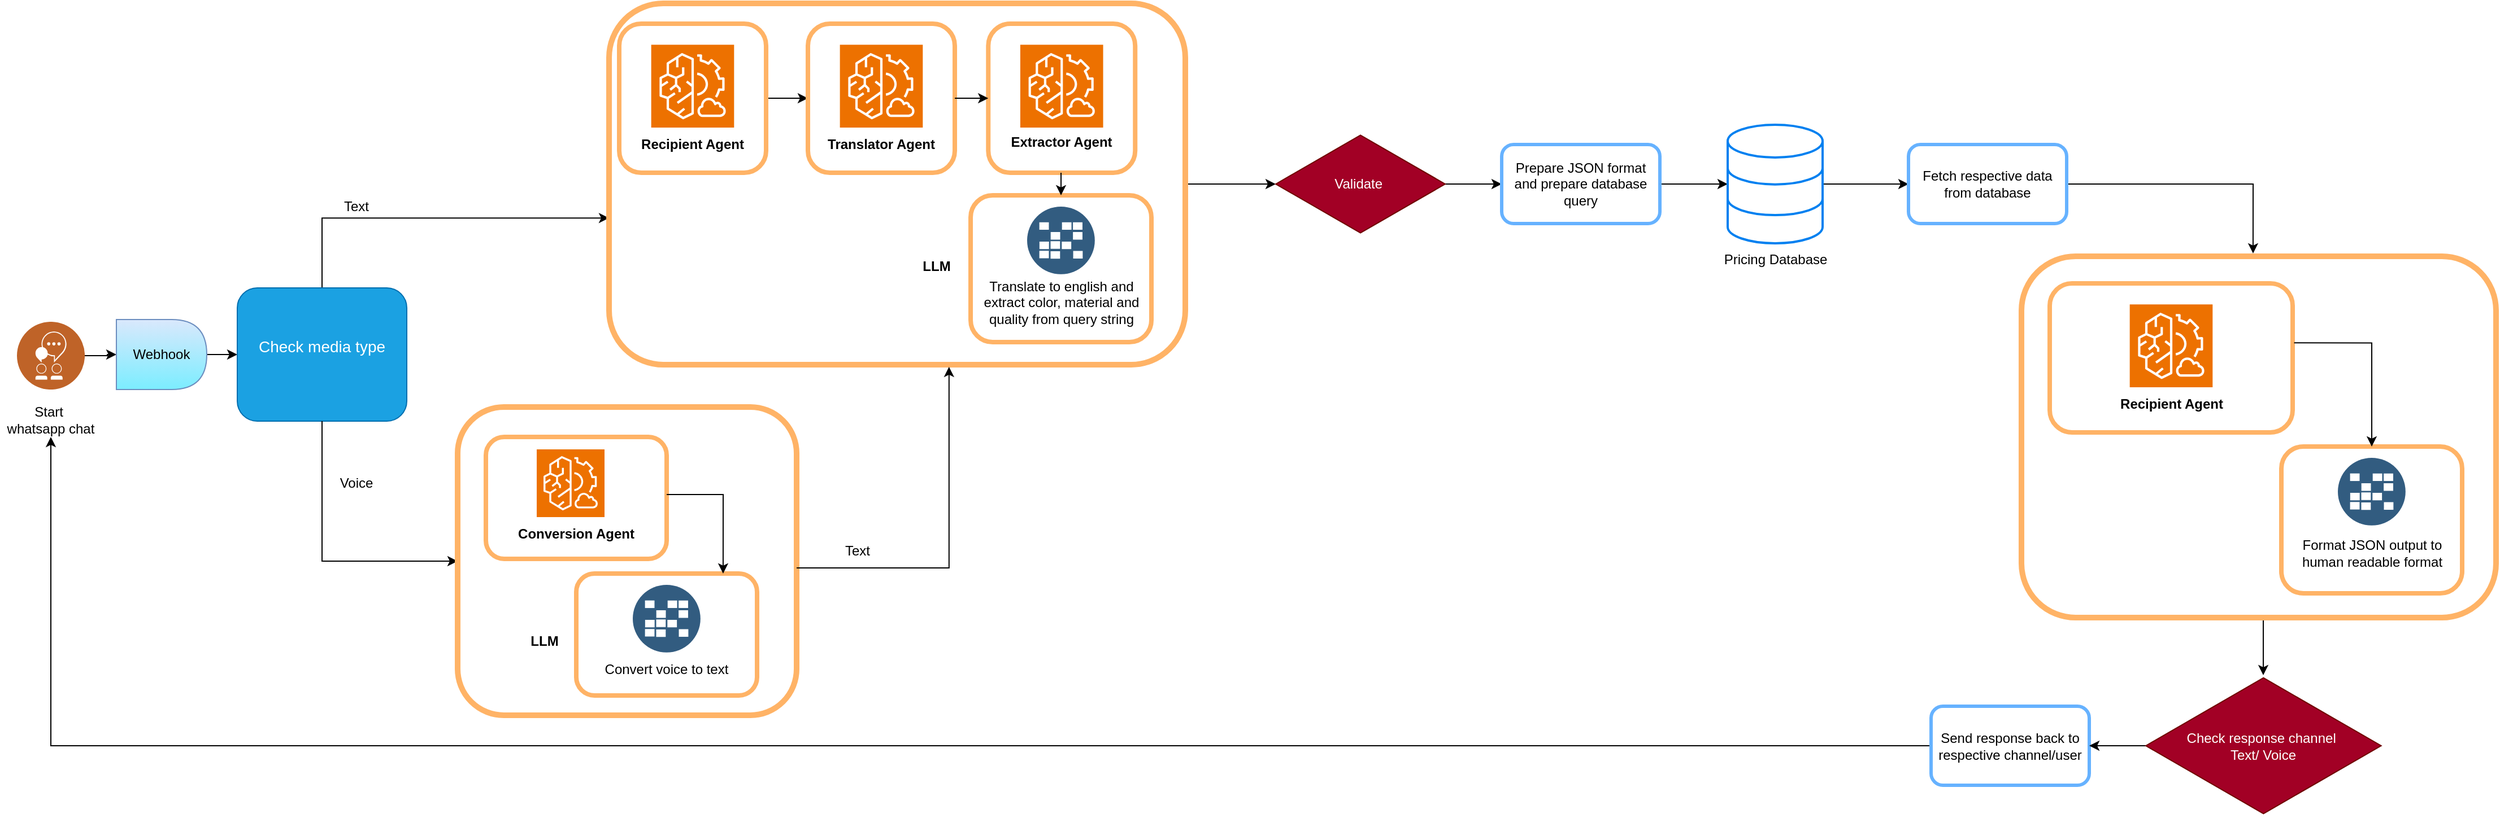 <mxfile version="26.2.14">
  <diagram id="0d7cefc2-ccd6-e077-73ed-a8e48b0cddf6" name="Page-1">
    <mxGraphModel dx="3860" dy="1159" grid="1" gridSize="10" guides="1" tooltips="1" connect="1" arrows="1" fold="1" page="1" pageScale="1" pageWidth="1169" pageHeight="827" background="none" math="0" shadow="0">
      <root>
        <mxCell id="0" />
        <mxCell id="1" parent="0" />
        <mxCell id="62_SCqloEv6HuezcJXTB-110" value="" style="edgeStyle=orthogonalEdgeStyle;rounded=0;orthogonalLoop=1;jettySize=auto;html=1;" parent="1" source="62_SCqloEv6HuezcJXTB-106" target="62_SCqloEv6HuezcJXTB-109" edge="1">
          <mxGeometry relative="1" as="geometry" />
        </mxCell>
        <mxCell id="62_SCqloEv6HuezcJXTB-106" value="" style="image;aspect=fixed;perimeter=ellipsePerimeter;html=1;align=center;shadow=0;dashed=0;fontColor=#4277BB;labelBackgroundColor=default;fontSize=12;spacingTop=3;image=img/lib/ibm/social/live_collaboration.svg;" parent="1" vertex="1">
          <mxGeometry x="-1154" y="312" width="60" height="60" as="geometry" />
        </mxCell>
        <mxCell id="62_SCqloEv6HuezcJXTB-118" value="" style="edgeStyle=orthogonalEdgeStyle;rounded=0;orthogonalLoop=1;jettySize=auto;html=1;" parent="1" source="62_SCqloEv6HuezcJXTB-109" target="62_SCqloEv6HuezcJXTB-117" edge="1">
          <mxGeometry relative="1" as="geometry" />
        </mxCell>
        <mxCell id="62_SCqloEv6HuezcJXTB-109" value="Webhook" style="shape=delay;whiteSpace=wrap;html=1;fillColor=#dae8fc;strokeColor=#6c8ebf;gradientColor=#7BEDFF;" parent="1" vertex="1">
          <mxGeometry x="-1066" y="310" width="80" height="62" as="geometry" />
        </mxCell>
        <mxCell id="62_SCqloEv6HuezcJXTB-115" value="Start&amp;nbsp;&lt;div&gt;whatsapp&amp;nbsp;&lt;span style=&quot;background-color: transparent; color: light-dark(rgb(0, 0, 0), rgb(255, 255, 255));&quot;&gt;chat&lt;/span&gt;&lt;/div&gt;" style="text;html=1;align=center;verticalAlign=middle;whiteSpace=wrap;rounded=0;" parent="1" vertex="1">
          <mxGeometry x="-1169" y="384" width="90" height="30" as="geometry" />
        </mxCell>
        <mxCell id="62_SCqloEv6HuezcJXTB-120" value="" style="edgeStyle=orthogonalEdgeStyle;rounded=0;orthogonalLoop=1;jettySize=auto;html=1;entryX=0;entryY=0.594;entryDx=0;entryDy=0;entryPerimeter=0;" parent="1" source="62_SCqloEv6HuezcJXTB-117" edge="1" target="62_SCqloEv6HuezcJXTB-136">
          <mxGeometry relative="1" as="geometry">
            <mxPoint x="-860" y="140" as="targetPoint" />
            <Array as="points">
              <mxPoint x="-884" y="220" />
            </Array>
          </mxGeometry>
        </mxCell>
        <mxCell id="62_SCqloEv6HuezcJXTB-117" value="&lt;font style=&quot;font-size: 14px;&quot;&gt;Check media type&lt;br&gt;&lt;/font&gt;&lt;div&gt;&lt;br&gt;&lt;/div&gt;" style="rounded=1;whiteSpace=wrap;html=1;fillColor=#1ba1e2;fontColor=#ffffff;strokeColor=#006EAF;" parent="1" vertex="1">
          <mxGeometry x="-959" y="282" width="150" height="118" as="geometry" />
        </mxCell>
        <mxCell id="62_SCqloEv6HuezcJXTB-121" value="" style="edgeStyle=orthogonalEdgeStyle;rounded=0;orthogonalLoop=1;jettySize=auto;html=1;exitX=0.5;exitY=1;exitDx=0;exitDy=0;" parent="1" source="62_SCqloEv6HuezcJXTB-117" target="62_SCqloEv6HuezcJXTB-114" edge="1">
          <mxGeometry relative="1" as="geometry">
            <mxPoint x="-884" y="533" as="sourcePoint" />
            <mxPoint x="-764" y="470" as="targetPoint" />
            <Array as="points">
              <mxPoint x="-884" y="524" />
            </Array>
          </mxGeometry>
        </mxCell>
        <mxCell id="62_SCqloEv6HuezcJXTB-122" value="&lt;span style=&quot;text-wrap-mode: wrap;&quot;&gt;&lt;font style=&quot;color: rgb(0, 0, 0);&quot;&gt;Text&lt;/font&gt;&lt;/span&gt;" style="text;html=1;align=center;verticalAlign=middle;resizable=0;points=[];autosize=1;strokeColor=none;fillColor=none;" parent="1" vertex="1">
          <mxGeometry x="-879" y="195" width="50" height="30" as="geometry" />
        </mxCell>
        <mxCell id="62_SCqloEv6HuezcJXTB-123" value="&lt;span style=&quot;text-wrap-mode: wrap;&quot;&gt;&lt;font style=&quot;color: rgb(0, 0, 0);&quot;&gt;Voice&lt;/font&gt;&lt;/span&gt;" style="text;html=1;align=center;verticalAlign=middle;resizable=0;points=[];autosize=1;strokeColor=none;fillColor=none;" parent="1" vertex="1">
          <mxGeometry x="-879" y="440" width="50" height="30" as="geometry" />
        </mxCell>
        <mxCell id="62_SCqloEv6HuezcJXTB-134" value="" style="group" parent="1" vertex="1" connectable="0">
          <mxGeometry x="-764" y="327" width="784" height="273" as="geometry" />
        </mxCell>
        <mxCell id="62_SCqloEv6HuezcJXTB-114" value="" style="rounded=1;whiteSpace=wrap;html=1;strokeColor=#FFB366;strokeWidth=5;" parent="62_SCqloEv6HuezcJXTB-134" vertex="1">
          <mxGeometry y="60.5" width="300" height="273" as="geometry" />
        </mxCell>
        <mxCell id="62_SCqloEv6HuezcJXTB-132" value="" style="group" parent="62_SCqloEv6HuezcJXTB-134" vertex="1" connectable="0">
          <mxGeometry x="105" y="208" width="160" height="108" as="geometry" />
        </mxCell>
        <mxCell id="62_SCqloEv6HuezcJXTB-113" value="" style="rounded=1;whiteSpace=wrap;html=1;fillColor=default;strokeColor=#FFB366;fontColor=#ffffff;strokeWidth=4;" parent="62_SCqloEv6HuezcJXTB-132" vertex="1">
          <mxGeometry width="160" height="108" as="geometry" />
        </mxCell>
        <mxCell id="62_SCqloEv6HuezcJXTB-125" value="" style="image;aspect=fixed;perimeter=ellipsePerimeter;html=1;align=center;shadow=0;dashed=0;fontColor=#4277BB;labelBackgroundColor=default;fontSize=12;spacingTop=3;image=img/lib/ibm/data/caches.svg;" parent="62_SCqloEv6HuezcJXTB-132" vertex="1">
          <mxGeometry x="50" y="10" width="60" height="60" as="geometry" />
        </mxCell>
        <mxCell id="62_SCqloEv6HuezcJXTB-155" value="Convert voice to text" style="text;html=1;align=center;verticalAlign=middle;whiteSpace=wrap;rounded=0;" parent="62_SCqloEv6HuezcJXTB-132" vertex="1">
          <mxGeometry x="20" y="70" width="120" height="30" as="geometry" />
        </mxCell>
        <mxCell id="62_SCqloEv6HuezcJXTB-133" value="" style="group" parent="62_SCqloEv6HuezcJXTB-134" vertex="1" connectable="0">
          <mxGeometry x="25" y="87" width="160" height="108" as="geometry" />
        </mxCell>
        <mxCell id="62_SCqloEv6HuezcJXTB-127" value="" style="rounded=1;whiteSpace=wrap;html=1;fillColor=default;strokeColor=#FFB366;fontColor=#ffffff;strokeWidth=4;" parent="62_SCqloEv6HuezcJXTB-133" vertex="1">
          <mxGeometry width="160" height="108" as="geometry" />
        </mxCell>
        <mxCell id="62_SCqloEv6HuezcJXTB-131" value="" style="sketch=0;points=[[0,0,0],[0.25,0,0],[0.5,0,0],[0.75,0,0],[1,0,0],[0,1,0],[0.25,1,0],[0.5,1,0],[0.75,1,0],[1,1,0],[0,0.25,0],[0,0.5,0],[0,0.75,0],[1,0.25,0],[1,0.5,0],[1,0.75,0]];outlineConnect=0;fontColor=#232F3E;fillColor=#ED7100;strokeColor=#ffffff;dashed=0;verticalLabelPosition=bottom;verticalAlign=top;align=center;html=1;fontSize=12;fontStyle=0;aspect=fixed;shape=mxgraph.aws4.resourceIcon;resIcon=mxgraph.aws4.compute_optimizer;" parent="62_SCqloEv6HuezcJXTB-133" vertex="1">
          <mxGeometry x="45" y="11" width="60" height="60" as="geometry" />
        </mxCell>
        <mxCell id="62_SCqloEv6HuezcJXTB-151" value="&lt;b&gt;Conversion Agent&lt;/b&gt;" style="text;html=1;align=center;verticalAlign=middle;whiteSpace=wrap;rounded=0;" parent="62_SCqloEv6HuezcJXTB-133" vertex="1">
          <mxGeometry x="22" y="71" width="116" height="30" as="geometry" />
        </mxCell>
        <mxCell id="62_SCqloEv6HuezcJXTB-147" value="Text" style="text;html=1;align=center;verticalAlign=middle;whiteSpace=wrap;rounded=0;" parent="62_SCqloEv6HuezcJXTB-134" vertex="1">
          <mxGeometry x="324" y="173" width="60" height="30" as="geometry" />
        </mxCell>
        <mxCell id="62_SCqloEv6HuezcJXTB-135" value="" style="endArrow=classic;html=1;rounded=0;entryX=0.781;entryY=0;entryDx=0;entryDy=0;entryPerimeter=0;" parent="62_SCqloEv6HuezcJXTB-134" edge="1">
          <mxGeometry width="50" height="50" relative="1" as="geometry">
            <mxPoint x="185" y="138" as="sourcePoint" />
            <mxPoint x="234.96" y="208" as="targetPoint" />
            <Array as="points">
              <mxPoint x="235" y="138" />
            </Array>
          </mxGeometry>
        </mxCell>
        <mxCell id="62_SCqloEv6HuezcJXTB-154" value="&lt;b&gt;LLM&lt;/b&gt;" style="text;html=1;align=center;verticalAlign=middle;whiteSpace=wrap;rounded=0;" parent="62_SCqloEv6HuezcJXTB-134" vertex="1">
          <mxGeometry x="47" y="253" width="60" height="30" as="geometry" />
        </mxCell>
        <mxCell id="62_SCqloEv6HuezcJXTB-157" value="" style="edgeStyle=orthogonalEdgeStyle;rounded=0;orthogonalLoop=1;jettySize=auto;html=1;" parent="1" source="62_SCqloEv6HuezcJXTB-136" target="62_SCqloEv6HuezcJXTB-156" edge="1">
          <mxGeometry relative="1" as="geometry" />
        </mxCell>
        <mxCell id="62_SCqloEv6HuezcJXTB-136" value="" style="rounded=1;whiteSpace=wrap;html=1;strokeColor=#FFB366;strokeWidth=5;" parent="1" vertex="1">
          <mxGeometry x="-630" y="30" width="510" height="320" as="geometry" />
        </mxCell>
        <mxCell id="62_SCqloEv6HuezcJXTB-137" value="" style="group" parent="1" vertex="1" connectable="0">
          <mxGeometry x="-310" y="192.5" width="161.245" height="130" as="geometry" />
        </mxCell>
        <mxCell id="62_SCqloEv6HuezcJXTB-138" value="" style="rounded=1;whiteSpace=wrap;html=1;fillColor=default;strokeColor=#FFB366;fontColor=#ffffff;strokeWidth=4;" parent="62_SCqloEv6HuezcJXTB-137" vertex="1">
          <mxGeometry y="7.5" width="160" height="130" as="geometry" />
        </mxCell>
        <mxCell id="62_SCqloEv6HuezcJXTB-139" value="" style="image;aspect=fixed;perimeter=ellipsePerimeter;html=1;align=center;shadow=0;dashed=0;fontColor=#4277BB;labelBackgroundColor=default;fontSize=12;spacingTop=3;image=img/lib/ibm/data/caches.svg;" parent="62_SCqloEv6HuezcJXTB-137" vertex="1">
          <mxGeometry x="50" y="17.5" width="60" height="60" as="geometry" />
        </mxCell>
        <mxCell id="62_SCqloEv6HuezcJXTB-152" value="Translate to english and extract color, material and quality from query string" style="text;html=1;align=center;verticalAlign=middle;whiteSpace=wrap;rounded=0;" parent="62_SCqloEv6HuezcJXTB-137" vertex="1">
          <mxGeometry x="-0.005" y="83.83" width="161.25" height="36.667" as="geometry" />
        </mxCell>
        <mxCell id="62_SCqloEv6HuezcJXTB-141" value="" style="group" parent="1" vertex="1" connectable="0">
          <mxGeometry x="-621" y="48" width="275" height="132" as="geometry" />
        </mxCell>
        <mxCell id="LxX44JNJAW3mYUfiv9zJ-5" value="" style="edgeStyle=orthogonalEdgeStyle;rounded=0;orthogonalLoop=1;jettySize=auto;html=1;entryX=0;entryY=0.5;entryDx=0;entryDy=0;" edge="1" parent="62_SCqloEv6HuezcJXTB-141" source="62_SCqloEv6HuezcJXTB-142" target="LxX44JNJAW3mYUfiv9zJ-1">
          <mxGeometry relative="1" as="geometry" />
        </mxCell>
        <mxCell id="62_SCqloEv6HuezcJXTB-142" value="" style="rounded=1;whiteSpace=wrap;html=1;fillColor=default;strokeColor=#FFB366;fontColor=#ffffff;strokeWidth=4;" parent="62_SCqloEv6HuezcJXTB-141" vertex="1">
          <mxGeometry width="130" height="132" as="geometry" />
        </mxCell>
        <mxCell id="62_SCqloEv6HuezcJXTB-144" value="" style="sketch=0;points=[[0,0,0],[0.25,0,0],[0.5,0,0],[0.75,0,0],[1,0,0],[0,1,0],[0.25,1,0],[0.5,1,0],[0.75,1,0],[1,1,0],[0,0.25,0],[0,0.5,0],[0,0.75,0],[1,0.25,0],[1,0.5,0],[1,0.75,0]];outlineConnect=0;fontColor=#232F3E;fillColor=#ED7100;strokeColor=#ffffff;dashed=0;verticalLabelPosition=bottom;verticalAlign=top;align=center;html=1;fontSize=12;fontStyle=0;aspect=fixed;shape=mxgraph.aws4.resourceIcon;resIcon=mxgraph.aws4.compute_optimizer;" parent="62_SCqloEv6HuezcJXTB-141" vertex="1">
          <mxGeometry x="28.329" y="18.664" width="73.333" height="73.333" as="geometry" />
        </mxCell>
        <mxCell id="62_SCqloEv6HuezcJXTB-150" value="&lt;b&gt;Recipient Agent&lt;/b&gt;" style="text;html=1;align=center;verticalAlign=middle;whiteSpace=wrap;rounded=0;" parent="62_SCqloEv6HuezcJXTB-141" vertex="1">
          <mxGeometry x="15" y="92" width="100" height="30" as="geometry" />
        </mxCell>
        <mxCell id="LxX44JNJAW3mYUfiv9zJ-1" value="" style="rounded=1;whiteSpace=wrap;html=1;fillColor=default;strokeColor=#FFB366;fontColor=#ffffff;strokeWidth=4;" vertex="1" parent="62_SCqloEv6HuezcJXTB-141">
          <mxGeometry x="167" width="130" height="132" as="geometry" />
        </mxCell>
        <mxCell id="LxX44JNJAW3mYUfiv9zJ-2" value="" style="sketch=0;points=[[0,0,0],[0.25,0,0],[0.5,0,0],[0.75,0,0],[1,0,0],[0,1,0],[0.25,1,0],[0.5,1,0],[0.75,1,0],[1,1,0],[0,0.25,0],[0,0.5,0],[0,0.75,0],[1,0.25,0],[1,0.5,0],[1,0.75,0]];outlineConnect=0;fontColor=#232F3E;fillColor=#ED7100;strokeColor=#ffffff;dashed=0;verticalLabelPosition=bottom;verticalAlign=top;align=center;html=1;fontSize=12;fontStyle=0;aspect=fixed;shape=mxgraph.aws4.resourceIcon;resIcon=mxgraph.aws4.compute_optimizer;" vertex="1" parent="62_SCqloEv6HuezcJXTB-141">
          <mxGeometry x="195.329" y="18.664" width="73.333" height="73.333" as="geometry" />
        </mxCell>
        <mxCell id="LxX44JNJAW3mYUfiv9zJ-3" value="&lt;b&gt;Translator Agent&lt;/b&gt;" style="text;html=1;align=center;verticalAlign=middle;whiteSpace=wrap;rounded=0;" vertex="1" parent="62_SCqloEv6HuezcJXTB-141">
          <mxGeometry x="182" y="92" width="100" height="30" as="geometry" />
        </mxCell>
        <mxCell id="62_SCqloEv6HuezcJXTB-146" value="" style="edgeStyle=orthogonalEdgeStyle;rounded=0;orthogonalLoop=1;jettySize=auto;html=1;entryX=0.59;entryY=1.006;entryDx=0;entryDy=0;entryPerimeter=0;" parent="1" source="62_SCqloEv6HuezcJXTB-114" target="62_SCqloEv6HuezcJXTB-136" edge="1">
          <mxGeometry relative="1" as="geometry">
            <mxPoint x="-234" y="463.5" as="targetPoint" />
            <Array as="points">
              <mxPoint x="-329" y="530" />
            </Array>
          </mxGeometry>
        </mxCell>
        <mxCell id="62_SCqloEv6HuezcJXTB-140" value="&lt;b&gt;LLM&lt;/b&gt;" style="text;html=1;align=center;verticalAlign=middle;whiteSpace=wrap;rounded=0;" parent="1" vertex="1">
          <mxGeometry x="-370" y="248" width="60" height="30" as="geometry" />
        </mxCell>
        <mxCell id="62_SCqloEv6HuezcJXTB-159" value="" style="edgeStyle=orthogonalEdgeStyle;rounded=0;orthogonalLoop=1;jettySize=auto;html=1;" parent="1" source="62_SCqloEv6HuezcJXTB-156" target="62_SCqloEv6HuezcJXTB-158" edge="1">
          <mxGeometry relative="1" as="geometry" />
        </mxCell>
        <mxCell id="62_SCqloEv6HuezcJXTB-156" value="Validate&amp;nbsp;" style="html=1;whiteSpace=wrap;aspect=fixed;shape=isoRectangle;fillColor=#a20025;fontColor=#ffffff;strokeColor=#6F0000;" parent="1" vertex="1">
          <mxGeometry x="-40" y="145" width="150" height="90" as="geometry" />
        </mxCell>
        <mxCell id="62_SCqloEv6HuezcJXTB-162" value="" style="edgeStyle=orthogonalEdgeStyle;rounded=0;orthogonalLoop=1;jettySize=auto;html=1;" parent="1" source="62_SCqloEv6HuezcJXTB-158" target="62_SCqloEv6HuezcJXTB-161" edge="1">
          <mxGeometry relative="1" as="geometry" />
        </mxCell>
        <mxCell id="62_SCqloEv6HuezcJXTB-158" value="Prepare JSON format and prepare database query" style="rounded=1;whiteSpace=wrap;html=1;strokeColor=#66B2FF;strokeWidth=3;" parent="1" vertex="1">
          <mxGeometry x="160" y="155" width="140" height="70" as="geometry" />
        </mxCell>
        <mxCell id="62_SCqloEv6HuezcJXTB-176" value="" style="edgeStyle=orthogonalEdgeStyle;rounded=0;orthogonalLoop=1;jettySize=auto;html=1;" parent="1" source="62_SCqloEv6HuezcJXTB-161" target="62_SCqloEv6HuezcJXTB-175" edge="1">
          <mxGeometry relative="1" as="geometry" />
        </mxCell>
        <mxCell id="62_SCqloEv6HuezcJXTB-161" value="Pricing Database" style="html=1;verticalLabelPosition=bottom;align=center;labelBackgroundColor=#ffffff;verticalAlign=top;strokeWidth=2;strokeColor=#0080F0;shadow=0;dashed=0;shape=mxgraph.ios7.icons.data;" parent="1" vertex="1">
          <mxGeometry x="360" y="137.5" width="84" height="105" as="geometry" />
        </mxCell>
        <mxCell id="62_SCqloEv6HuezcJXTB-183" value="" style="edgeStyle=orthogonalEdgeStyle;rounded=0;orthogonalLoop=1;jettySize=auto;html=1;" parent="1" source="62_SCqloEv6HuezcJXTB-165" target="62_SCqloEv6HuezcJXTB-182" edge="1">
          <mxGeometry relative="1" as="geometry">
            <Array as="points">
              <mxPoint x="834" y="580" />
              <mxPoint x="834" y="580" />
            </Array>
          </mxGeometry>
        </mxCell>
        <mxCell id="62_SCqloEv6HuezcJXTB-165" value="" style="rounded=1;whiteSpace=wrap;html=1;strokeColor=#FFB366;strokeWidth=5;" parent="1" vertex="1">
          <mxGeometry x="620" y="254" width="420" height="320" as="geometry" />
        </mxCell>
        <mxCell id="62_SCqloEv6HuezcJXTB-166" value="" style="group" parent="1" vertex="1" connectable="0">
          <mxGeometry x="850" y="422.5" width="161.245" height="130" as="geometry" />
        </mxCell>
        <mxCell id="62_SCqloEv6HuezcJXTB-167" value="" style="rounded=1;whiteSpace=wrap;html=1;fillColor=default;strokeColor=#FFB366;fontColor=#ffffff;strokeWidth=4;" parent="62_SCqloEv6HuezcJXTB-166" vertex="1">
          <mxGeometry width="160" height="130" as="geometry" />
        </mxCell>
        <mxCell id="62_SCqloEv6HuezcJXTB-168" value="" style="image;aspect=fixed;perimeter=ellipsePerimeter;html=1;align=center;shadow=0;dashed=0;fontColor=#4277BB;labelBackgroundColor=default;fontSize=12;spacingTop=3;image=img/lib/ibm/data/caches.svg;" parent="62_SCqloEv6HuezcJXTB-166" vertex="1">
          <mxGeometry x="50" y="10" width="60" height="60" as="geometry" />
        </mxCell>
        <mxCell id="62_SCqloEv6HuezcJXTB-169" value="Format JSON output to human readable format" style="text;html=1;align=center;verticalAlign=middle;whiteSpace=wrap;rounded=0;" parent="62_SCqloEv6HuezcJXTB-166" vertex="1">
          <mxGeometry x="-0.005" y="76.33" width="161.25" height="36.667" as="geometry" />
        </mxCell>
        <mxCell id="62_SCqloEv6HuezcJXTB-170" value="" style="group" parent="1" vertex="1" connectable="0">
          <mxGeometry x="645" y="278" width="215" height="132" as="geometry" />
        </mxCell>
        <mxCell id="62_SCqloEv6HuezcJXTB-171" value="" style="rounded=1;whiteSpace=wrap;html=1;fillColor=default;strokeColor=#FFB366;fontColor=#ffffff;strokeWidth=4;" parent="62_SCqloEv6HuezcJXTB-170" vertex="1">
          <mxGeometry width="215" height="132" as="geometry" />
        </mxCell>
        <mxCell id="62_SCqloEv6HuezcJXTB-172" value="" style="sketch=0;points=[[0,0,0],[0.25,0,0],[0.5,0,0],[0.75,0,0],[1,0,0],[0,1,0],[0.25,1,0],[0.5,1,0],[0.75,1,0],[1,1,0],[0,0.25,0],[0,0.5,0],[0,0.75,0],[1,0.25,0],[1,0.5,0],[1,0.75,0]];outlineConnect=0;fontColor=#232F3E;fillColor=#ED7100;strokeColor=#ffffff;dashed=0;verticalLabelPosition=bottom;verticalAlign=top;align=center;html=1;fontSize=12;fontStyle=0;aspect=fixed;shape=mxgraph.aws4.resourceIcon;resIcon=mxgraph.aws4.compute_optimizer;" parent="62_SCqloEv6HuezcJXTB-170" vertex="1">
          <mxGeometry x="70.829" y="18.664" width="73.333" height="73.333" as="geometry" />
        </mxCell>
        <mxCell id="62_SCqloEv6HuezcJXTB-173" value="&lt;b&gt;Recipient Agent&lt;/b&gt;" style="text;html=1;align=center;verticalAlign=middle;whiteSpace=wrap;rounded=0;" parent="62_SCqloEv6HuezcJXTB-170" vertex="1">
          <mxGeometry x="57.5" y="92" width="100" height="30" as="geometry" />
        </mxCell>
        <mxCell id="62_SCqloEv6HuezcJXTB-174" value="" style="edgeStyle=orthogonalEdgeStyle;rounded=0;orthogonalLoop=1;jettySize=auto;html=1;exitX=1.006;exitY=0.399;exitDx=0;exitDy=0;exitPerimeter=0;" parent="1" source="62_SCqloEv6HuezcJXTB-171" edge="1">
          <mxGeometry relative="1" as="geometry">
            <mxPoint x="870" y="330" as="sourcePoint" />
            <mxPoint x="930" y="422.5" as="targetPoint" />
            <Array as="points">
              <mxPoint x="930" y="331" />
            </Array>
          </mxGeometry>
        </mxCell>
        <mxCell id="62_SCqloEv6HuezcJXTB-178" value="" style="edgeStyle=orthogonalEdgeStyle;rounded=0;orthogonalLoop=1;jettySize=auto;html=1;entryX=0.488;entryY=-0.008;entryDx=0;entryDy=0;entryPerimeter=0;" parent="1" source="62_SCqloEv6HuezcJXTB-175" target="62_SCqloEv6HuezcJXTB-165" edge="1">
          <mxGeometry relative="1" as="geometry">
            <mxPoint x="820" y="240" as="targetPoint" />
            <Array as="points">
              <mxPoint x="825" y="190" />
            </Array>
          </mxGeometry>
        </mxCell>
        <mxCell id="62_SCqloEv6HuezcJXTB-175" value="Fetch respective data from database" style="rounded=1;whiteSpace=wrap;html=1;strokeColor=#66B2FF;strokeWidth=3;" parent="1" vertex="1">
          <mxGeometry x="520" y="155" width="140" height="70" as="geometry" />
        </mxCell>
        <mxCell id="62_SCqloEv6HuezcJXTB-188" value="" style="edgeStyle=orthogonalEdgeStyle;rounded=0;orthogonalLoop=1;jettySize=auto;html=1;entryX=0.5;entryY=1;entryDx=0;entryDy=0;" parent="1" source="62_SCqloEv6HuezcJXTB-180" target="62_SCqloEv6HuezcJXTB-115" edge="1">
          <mxGeometry relative="1" as="geometry">
            <mxPoint x="390" y="687.5" as="targetPoint" />
          </mxGeometry>
        </mxCell>
        <mxCell id="62_SCqloEv6HuezcJXTB-180" value="Send response back to respective channel/user" style="rounded=1;whiteSpace=wrap;html=1;strokeColor=#66B2FF;strokeWidth=3;" parent="1" vertex="1">
          <mxGeometry x="540" y="652.5" width="140" height="70" as="geometry" />
        </mxCell>
        <mxCell id="62_SCqloEv6HuezcJXTB-185" value="" style="edgeStyle=orthogonalEdgeStyle;rounded=0;orthogonalLoop=1;jettySize=auto;html=1;entryX=1;entryY=0.5;entryDx=0;entryDy=0;" parent="1" source="62_SCqloEv6HuezcJXTB-182" target="62_SCqloEv6HuezcJXTB-180" edge="1">
          <mxGeometry relative="1" as="geometry">
            <mxPoint x="690" y="688" as="targetPoint" />
          </mxGeometry>
        </mxCell>
        <mxCell id="62_SCqloEv6HuezcJXTB-182" value="&lt;span&gt;&lt;font style=&quot;color: rgb(255, 255, 255);&quot;&gt;Check response channel&amp;nbsp;&lt;/font&gt;&lt;/span&gt;&lt;div style=&quot;color: rgb(0, 0, 0);&quot;&gt;&lt;font style=&quot;color: rgb(255, 255, 255);&quot;&gt;Text/ Voice&lt;/font&gt;&lt;/div&gt;" style="html=1;whiteSpace=wrap;aspect=fixed;shape=isoRectangle;fillColor=#a20025;fontColor=#ffffff;strokeColor=#6F0000;" parent="1" vertex="1">
          <mxGeometry x="730" y="625" width="208.33" height="125" as="geometry" />
        </mxCell>
        <mxCell id="LxX44JNJAW3mYUfiv9zJ-12" value="" style="rounded=1;whiteSpace=wrap;html=1;fillColor=default;strokeColor=#FFB366;fontColor=#ffffff;strokeWidth=4;" vertex="1" parent="1">
          <mxGeometry x="-294.38" y="48" width="130" height="132" as="geometry" />
        </mxCell>
        <mxCell id="LxX44JNJAW3mYUfiv9zJ-13" value="" style="sketch=0;points=[[0,0,0],[0.25,0,0],[0.5,0,0],[0.75,0,0],[1,0,0],[0,1,0],[0.25,1,0],[0.5,1,0],[0.75,1,0],[1,1,0],[0,0.25,0],[0,0.5,0],[0,0.75,0],[1,0.25,0],[1,0.5,0],[1,0.75,0]];outlineConnect=0;fontColor=#232F3E;fillColor=#ED7100;strokeColor=#ffffff;dashed=0;verticalLabelPosition=bottom;verticalAlign=top;align=center;html=1;fontSize=12;fontStyle=0;aspect=fixed;shape=mxgraph.aws4.resourceIcon;resIcon=mxgraph.aws4.compute_optimizer;" vertex="1" parent="1">
          <mxGeometry x="-266.051" y="66.664" width="73.333" height="73.333" as="geometry" />
        </mxCell>
        <mxCell id="LxX44JNJAW3mYUfiv9zJ-16" value="" style="edgeStyle=orthogonalEdgeStyle;rounded=0;orthogonalLoop=1;jettySize=auto;html=1;entryX=0.5;entryY=0;entryDx=0;entryDy=0;" edge="1" parent="1" target="62_SCqloEv6HuezcJXTB-138">
          <mxGeometry relative="1" as="geometry">
            <mxPoint x="-230" y="180" as="sourcePoint" />
            <mxPoint x="-229" y="190" as="targetPoint" />
          </mxGeometry>
        </mxCell>
        <mxCell id="LxX44JNJAW3mYUfiv9zJ-14" value="&lt;br&gt;&lt;div&gt;&lt;b&gt;Extractor Agent&lt;/b&gt;&lt;/div&gt;" style="text;html=1;align=center;verticalAlign=middle;whiteSpace=wrap;rounded=0;" vertex="1" parent="1">
          <mxGeometry x="-280" y="120" width="100.62" height="50" as="geometry" />
        </mxCell>
        <mxCell id="LxX44JNJAW3mYUfiv9zJ-15" value="" style="edgeStyle=orthogonalEdgeStyle;rounded=0;orthogonalLoop=1;jettySize=auto;html=1;entryX=0;entryY=0.5;entryDx=0;entryDy=0;" edge="1" parent="1" source="LxX44JNJAW3mYUfiv9zJ-1" target="LxX44JNJAW3mYUfiv9zJ-12">
          <mxGeometry relative="1" as="geometry">
            <mxPoint x="-302" y="114" as="targetPoint" />
          </mxGeometry>
        </mxCell>
      </root>
    </mxGraphModel>
  </diagram>
</mxfile>
